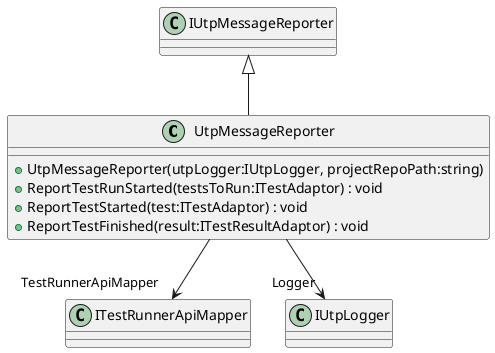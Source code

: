 @startuml
class UtpMessageReporter {
    + UtpMessageReporter(utpLogger:IUtpLogger, projectRepoPath:string)
    + ReportTestRunStarted(testsToRun:ITestAdaptor) : void
    + ReportTestStarted(test:ITestAdaptor) : void
    + ReportTestFinished(result:ITestResultAdaptor) : void
}
IUtpMessageReporter <|-- UtpMessageReporter
UtpMessageReporter --> "TestRunnerApiMapper" ITestRunnerApiMapper
UtpMessageReporter --> "Logger" IUtpLogger
@enduml
